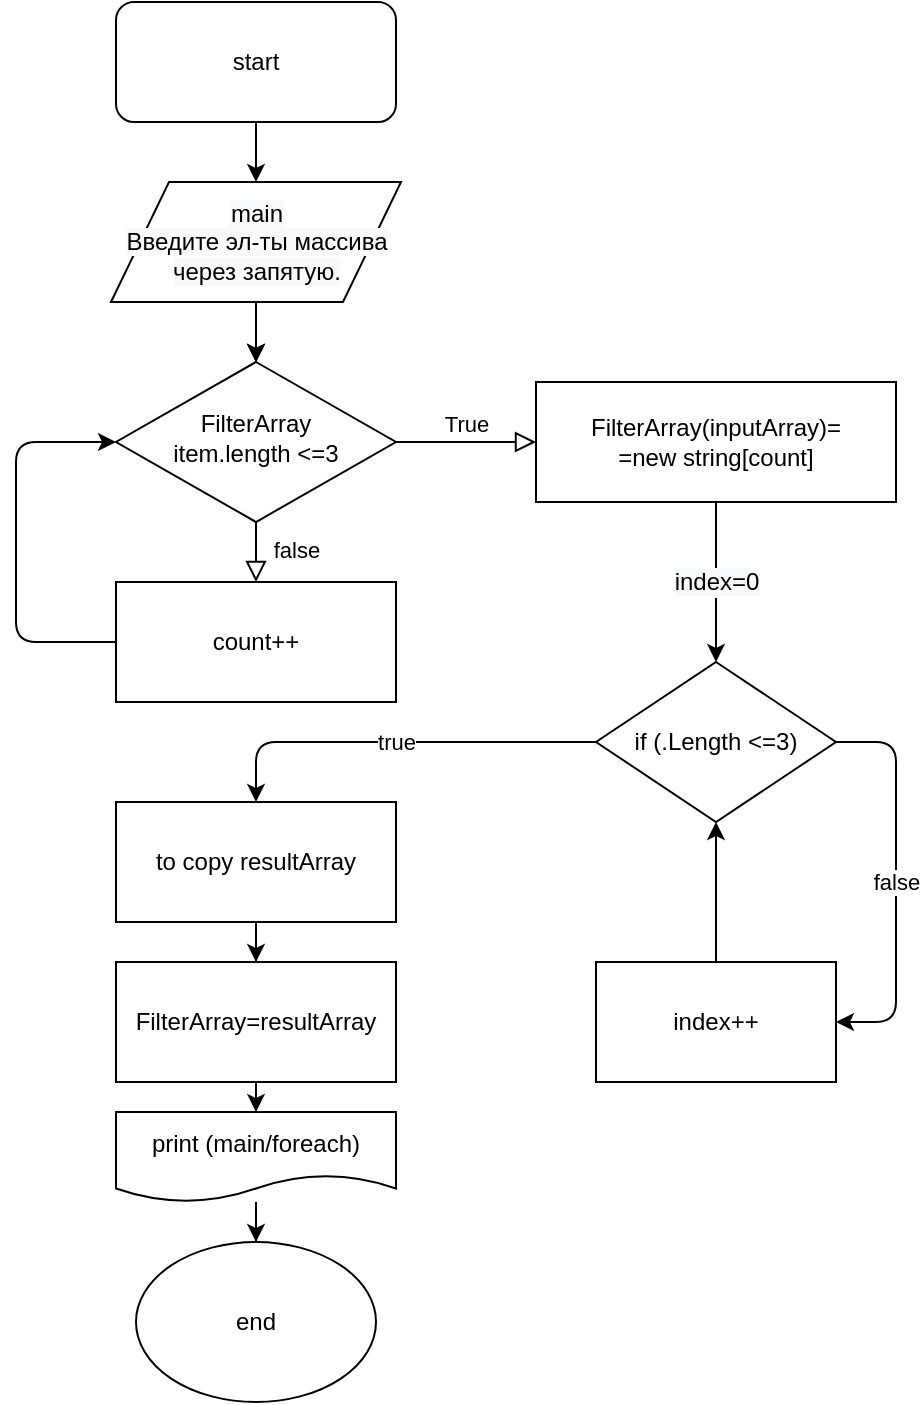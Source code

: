 <mxfile version="13.0.3" type="device"><diagram id="C5RBs43oDa-KdzZeNtuy" name="Page-1"><mxGraphModel dx="1112" dy="636" grid="1" gridSize="10" guides="1" tooltips="1" connect="1" arrows="1" fold="1" page="1" pageScale="1" pageWidth="827" pageHeight="1169" math="0" shadow="0"><root><mxCell id="WIyWlLk6GJQsqaUBKTNV-0"/><mxCell id="WIyWlLk6GJQsqaUBKTNV-1" parent="WIyWlLk6GJQsqaUBKTNV-0"/><mxCell id="WIyWlLk6GJQsqaUBKTNV-8" value="false" style="rounded=0;html=1;jettySize=auto;orthogonalLoop=1;fontSize=11;endArrow=block;endFill=0;endSize=8;strokeWidth=1;shadow=0;labelBackgroundColor=none;edgeStyle=orthogonalEdgeStyle;" parent="WIyWlLk6GJQsqaUBKTNV-1" source="WIyWlLk6GJQsqaUBKTNV-10" target="2MfzAP-HFbKbHPCMGpiJ-7" edge="1"><mxGeometry x="0.333" y="20" relative="1" as="geometry"><mxPoint as="offset"/><mxPoint x="310" y="340" as="targetPoint"/></mxGeometry></mxCell><mxCell id="WIyWlLk6GJQsqaUBKTNV-9" value="True" style="edgeStyle=orthogonalEdgeStyle;rounded=0;html=1;jettySize=auto;orthogonalLoop=1;fontSize=11;endArrow=block;endFill=0;endSize=8;strokeWidth=1;shadow=0;labelBackgroundColor=none;" parent="WIyWlLk6GJQsqaUBKTNV-1" source="WIyWlLk6GJQsqaUBKTNV-10" edge="1"><mxGeometry y="10" relative="1" as="geometry"><mxPoint as="offset"/><mxPoint x="460" y="250" as="targetPoint"/></mxGeometry></mxCell><mxCell id="WIyWlLk6GJQsqaUBKTNV-10" value="FilterArray&lt;br&gt;item.length &amp;lt;=3" style="rhombus;whiteSpace=wrap;html=1;shadow=0;fontFamily=Helvetica;fontSize=12;align=center;strokeWidth=1;spacing=6;spacingTop=-4;" parent="WIyWlLk6GJQsqaUBKTNV-1" vertex="1"><mxGeometry x="250" y="210" width="140" height="80" as="geometry"/></mxCell><mxCell id="2MfzAP-HFbKbHPCMGpiJ-23" value="" style="edgeStyle=orthogonalEdgeStyle;rounded=0;orthogonalLoop=1;jettySize=auto;html=1;" edge="1" parent="WIyWlLk6GJQsqaUBKTNV-1" source="2MfzAP-HFbKbHPCMGpiJ-0" target="2MfzAP-HFbKbHPCMGpiJ-19"><mxGeometry relative="1" as="geometry"/></mxCell><mxCell id="2MfzAP-HFbKbHPCMGpiJ-0" value="start" style="rounded=1;whiteSpace=wrap;html=1;" vertex="1" parent="WIyWlLk6GJQsqaUBKTNV-1"><mxGeometry x="250" y="30" width="140" height="60" as="geometry"/></mxCell><mxCell id="2MfzAP-HFbKbHPCMGpiJ-5" value="" style="endArrow=classic;html=1;exitX=0.5;exitY=1;exitDx=0;exitDy=0;entryX=0.5;entryY=0;entryDx=0;entryDy=0;" edge="1" parent="WIyWlLk6GJQsqaUBKTNV-1" target="WIyWlLk6GJQsqaUBKTNV-10"><mxGeometry width="50" height="50" relative="1" as="geometry"><mxPoint x="320" y="170" as="sourcePoint"/><mxPoint x="440" y="300" as="targetPoint"/></mxGeometry></mxCell><mxCell id="2MfzAP-HFbKbHPCMGpiJ-7" value="count++" style="rounded=0;whiteSpace=wrap;html=1;" vertex="1" parent="WIyWlLk6GJQsqaUBKTNV-1"><mxGeometry x="250" y="320" width="140" height="60" as="geometry"/></mxCell><mxCell id="2MfzAP-HFbKbHPCMGpiJ-8" value="" style="endArrow=classic;html=1;exitX=0;exitY=0.5;exitDx=0;exitDy=0;entryX=0;entryY=0.5;entryDx=0;entryDy=0;" edge="1" parent="WIyWlLk6GJQsqaUBKTNV-1" source="2MfzAP-HFbKbHPCMGpiJ-7" target="WIyWlLk6GJQsqaUBKTNV-10"><mxGeometry width="50" height="50" relative="1" as="geometry"><mxPoint x="390" y="350" as="sourcePoint"/><mxPoint x="440" y="300" as="targetPoint"/><Array as="points"><mxPoint x="200" y="350"/><mxPoint x="200" y="250"/></Array></mxGeometry></mxCell><mxCell id="2MfzAP-HFbKbHPCMGpiJ-9" value="&lt;span&gt;FilterArray(inputArray)=&lt;br&gt;=new string[count]&lt;/span&gt;&lt;span&gt;&lt;br&gt;&lt;/span&gt;" style="rounded=0;whiteSpace=wrap;html=1;" vertex="1" parent="WIyWlLk6GJQsqaUBKTNV-1"><mxGeometry x="460" y="220" width="180" height="60" as="geometry"/></mxCell><mxCell id="2MfzAP-HFbKbHPCMGpiJ-11" value="&lt;meta http-equiv=&quot;content-type&quot; content=&quot;text/html; charset=utf-8&quot; style=&quot;&quot;&gt;&lt;span style=&quot;font-family: Helvetica; font-size: 12px; font-style: normal; font-variant-ligatures: normal; font-variant-caps: normal; font-weight: 400; letter-spacing: normal; orphans: 2; text-align: center; text-indent: 0px; text-transform: none; widows: 2; word-spacing: 0px; -webkit-text-stroke-width: 0px; background-color: rgb(248, 249, 250); text-decoration-style: initial; text-decoration-color: initial; float: none; display: inline !important;&quot;&gt;index=0&lt;/span&gt;" style="endArrow=classic;html=1;exitX=0.5;exitY=1;exitDx=0;exitDy=0;entryX=0.5;entryY=0;entryDx=0;entryDy=0;" edge="1" parent="WIyWlLk6GJQsqaUBKTNV-1" source="2MfzAP-HFbKbHPCMGpiJ-9" target="2MfzAP-HFbKbHPCMGpiJ-13"><mxGeometry width="50" height="50" relative="1" as="geometry"><mxPoint x="390" y="350" as="sourcePoint"/><mxPoint x="550" y="315" as="targetPoint"/><mxPoint as="offset"/></mxGeometry></mxCell><mxCell id="2MfzAP-HFbKbHPCMGpiJ-13" value="if (.Length &amp;lt;=3)" style="rhombus;whiteSpace=wrap;html=1;" vertex="1" parent="WIyWlLk6GJQsqaUBKTNV-1"><mxGeometry x="490" y="360" width="120" height="80" as="geometry"/></mxCell><mxCell id="2MfzAP-HFbKbHPCMGpiJ-14" value="true" style="endArrow=classic;html=1;exitX=0;exitY=0.5;exitDx=0;exitDy=0;entryX=0.5;entryY=0;entryDx=0;entryDy=0;" edge="1" parent="WIyWlLk6GJQsqaUBKTNV-1" source="2MfzAP-HFbKbHPCMGpiJ-13" target="2MfzAP-HFbKbHPCMGpiJ-18"><mxGeometry width="50" height="50" relative="1" as="geometry"><mxPoint x="390" y="350" as="sourcePoint"/><mxPoint x="320" y="440" as="targetPoint"/><Array as="points"><mxPoint x="440" y="400"/><mxPoint x="320" y="400"/></Array></mxGeometry></mxCell><mxCell id="2MfzAP-HFbKbHPCMGpiJ-15" value="index++" style="rounded=0;whiteSpace=wrap;html=1;" vertex="1" parent="WIyWlLk6GJQsqaUBKTNV-1"><mxGeometry x="490" y="510" width="120" height="60" as="geometry"/></mxCell><mxCell id="2MfzAP-HFbKbHPCMGpiJ-16" value="false" style="endArrow=classic;html=1;exitX=1;exitY=0.5;exitDx=0;exitDy=0;entryX=1;entryY=0.5;entryDx=0;entryDy=0;" edge="1" parent="WIyWlLk6GJQsqaUBKTNV-1" source="2MfzAP-HFbKbHPCMGpiJ-13" target="2MfzAP-HFbKbHPCMGpiJ-15"><mxGeometry width="50" height="50" relative="1" as="geometry"><mxPoint x="390" y="350" as="sourcePoint"/><mxPoint x="440" y="300" as="targetPoint"/><Array as="points"><mxPoint x="640" y="400"/><mxPoint x="640" y="540"/></Array></mxGeometry></mxCell><mxCell id="2MfzAP-HFbKbHPCMGpiJ-17" value="" style="endArrow=classic;html=1;exitX=0.5;exitY=0;exitDx=0;exitDy=0;entryX=0.5;entryY=1;entryDx=0;entryDy=0;" edge="1" parent="WIyWlLk6GJQsqaUBKTNV-1" source="2MfzAP-HFbKbHPCMGpiJ-15" target="2MfzAP-HFbKbHPCMGpiJ-13"><mxGeometry width="50" height="50" relative="1" as="geometry"><mxPoint x="390" y="350" as="sourcePoint"/><mxPoint x="440" y="300" as="targetPoint"/></mxGeometry></mxCell><mxCell id="2MfzAP-HFbKbHPCMGpiJ-26" value="" style="edgeStyle=orthogonalEdgeStyle;rounded=0;orthogonalLoop=1;jettySize=auto;html=1;" edge="1" parent="WIyWlLk6GJQsqaUBKTNV-1" source="2MfzAP-HFbKbHPCMGpiJ-18" target="2MfzAP-HFbKbHPCMGpiJ-25"><mxGeometry relative="1" as="geometry"/></mxCell><mxCell id="2MfzAP-HFbKbHPCMGpiJ-18" value="to copy resultArray" style="rounded=0;whiteSpace=wrap;html=1;" vertex="1" parent="WIyWlLk6GJQsqaUBKTNV-1"><mxGeometry x="250" y="430" width="140" height="60" as="geometry"/></mxCell><mxCell id="2MfzAP-HFbKbHPCMGpiJ-28" value="" style="edgeStyle=orthogonalEdgeStyle;rounded=0;orthogonalLoop=1;jettySize=auto;html=1;" edge="1" parent="WIyWlLk6GJQsqaUBKTNV-1" source="2MfzAP-HFbKbHPCMGpiJ-25" target="2MfzAP-HFbKbHPCMGpiJ-27"><mxGeometry relative="1" as="geometry"/></mxCell><mxCell id="2MfzAP-HFbKbHPCMGpiJ-25" value="FilterArray=resultArray" style="rounded=0;whiteSpace=wrap;html=1;" vertex="1" parent="WIyWlLk6GJQsqaUBKTNV-1"><mxGeometry x="250" y="510" width="140" height="60" as="geometry"/></mxCell><mxCell id="2MfzAP-HFbKbHPCMGpiJ-20" value="" style="edgeStyle=orthogonalEdgeStyle;rounded=0;orthogonalLoop=1;jettySize=auto;html=1;" edge="1" parent="WIyWlLk6GJQsqaUBKTNV-1" source="2MfzAP-HFbKbHPCMGpiJ-19" target="WIyWlLk6GJQsqaUBKTNV-10"><mxGeometry relative="1" as="geometry"/></mxCell><mxCell id="2MfzAP-HFbKbHPCMGpiJ-24" value="" style="edgeStyle=orthogonalEdgeStyle;rounded=0;orthogonalLoop=1;jettySize=auto;html=1;" edge="1" parent="WIyWlLk6GJQsqaUBKTNV-1" source="2MfzAP-HFbKbHPCMGpiJ-19" target="WIyWlLk6GJQsqaUBKTNV-10"><mxGeometry relative="1" as="geometry"/></mxCell><mxCell id="2MfzAP-HFbKbHPCMGpiJ-19" value="&lt;meta http-equiv=&quot;content-type&quot; content=&quot;text/html; charset=utf-8&quot; style=&quot;&quot;&gt;&lt;span style=&quot;font-family: Helvetica; font-size: 12px; font-style: normal; font-variant-ligatures: normal; font-variant-caps: normal; font-weight: 400; letter-spacing: normal; orphans: 2; text-align: center; text-indent: 0px; text-transform: none; widows: 2; word-spacing: 0px; -webkit-text-stroke-width: 0px; background-color: rgb(248, 249, 250); text-decoration-style: initial; text-decoration-color: initial;&quot;&gt;main&lt;/span&gt;&lt;br style=&quot;font-family: Helvetica; font-size: 12px; font-style: normal; font-variant-ligatures: normal; font-variant-caps: normal; font-weight: 400; letter-spacing: normal; orphans: 2; text-align: center; text-indent: 0px; text-transform: none; widows: 2; word-spacing: 0px; -webkit-text-stroke-width: 0px; background-color: rgb(248, 249, 250); text-decoration-style: initial; text-decoration-color: initial;&quot;&gt;&lt;span style=&quot;font-family: Helvetica; font-size: 12px; font-style: normal; font-variant-ligatures: normal; font-variant-caps: normal; font-weight: 400; letter-spacing: normal; orphans: 2; text-align: center; text-indent: 0px; text-transform: none; widows: 2; word-spacing: 0px; -webkit-text-stroke-width: 0px; background-color: rgb(248, 249, 250); text-decoration-style: initial; text-decoration-color: initial;&quot;&gt;Введите эл-ты массива через запятую.&lt;/span&gt;" style="shape=parallelogram;perimeter=parallelogramPerimeter;whiteSpace=wrap;html=1;" vertex="1" parent="WIyWlLk6GJQsqaUBKTNV-1"><mxGeometry x="247.5" y="120" width="145" height="60" as="geometry"/></mxCell><mxCell id="2MfzAP-HFbKbHPCMGpiJ-27" value="print (main/foreach)" style="shape=document;whiteSpace=wrap;html=1;boundedLbl=1;" vertex="1" parent="WIyWlLk6GJQsqaUBKTNV-1"><mxGeometry x="250" y="585" width="140" height="45" as="geometry"/></mxCell><mxCell id="2MfzAP-HFbKbHPCMGpiJ-31" value="end" style="ellipse;whiteSpace=wrap;html=1;" vertex="1" parent="WIyWlLk6GJQsqaUBKTNV-1"><mxGeometry x="260" y="650" width="120" height="80" as="geometry"/></mxCell><mxCell id="2MfzAP-HFbKbHPCMGpiJ-32" value="" style="edgeStyle=orthogonalEdgeStyle;rounded=0;orthogonalLoop=1;jettySize=auto;html=1;" edge="1" parent="WIyWlLk6GJQsqaUBKTNV-1" source="2MfzAP-HFbKbHPCMGpiJ-27" target="2MfzAP-HFbKbHPCMGpiJ-31"><mxGeometry relative="1" as="geometry"><mxPoint x="320" y="630" as="sourcePoint"/><mxPoint x="320" y="710" as="targetPoint"/></mxGeometry></mxCell></root></mxGraphModel></diagram></mxfile>